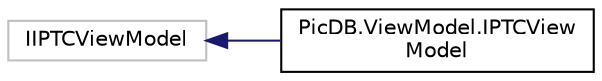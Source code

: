 digraph "Graphical Class Hierarchy"
{
  edge [fontname="Helvetica",fontsize="10",labelfontname="Helvetica",labelfontsize="10"];
  node [fontname="Helvetica",fontsize="10",shape=record];
  rankdir="LR";
  Node37 [label="IIPTCViewModel",height=0.2,width=0.4,color="grey75", fillcolor="white", style="filled"];
  Node37 -> Node0 [dir="back",color="midnightblue",fontsize="10",style="solid",fontname="Helvetica"];
  Node0 [label="PicDB.ViewModel.IPTCView\lModel",height=0.2,width=0.4,color="black", fillcolor="white", style="filled",URL="$classPicDB_1_1ViewModel_1_1IPTCViewModel.html"];
}
